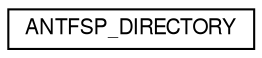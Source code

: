 digraph "Graphical Class Hierarchy"
{
  edge [fontname="FreeSans",fontsize="10",labelfontname="FreeSans",labelfontsize="10"];
  node [fontname="FreeSans",fontsize="10",shape=record];
  rankdir="LR";
  Node1 [label="ANTFSP_DIRECTORY",height=0.2,width=0.4,color="black", fillcolor="white", style="filled",URL="$struct_a_n_t_f_s_p___d_i_r_e_c_t_o_r_y.html",tooltip="Describes the metadata for an ANT FS directory entry. "];
}
